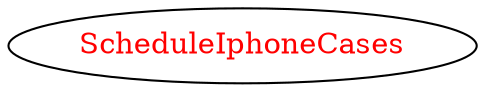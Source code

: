 digraph dependencyGraph {
 concentrate=true;
 ranksep="2.0";
 rankdir="LR"; 
 splines="ortho";
"ScheduleIphoneCases" [fontcolor="red"];
}